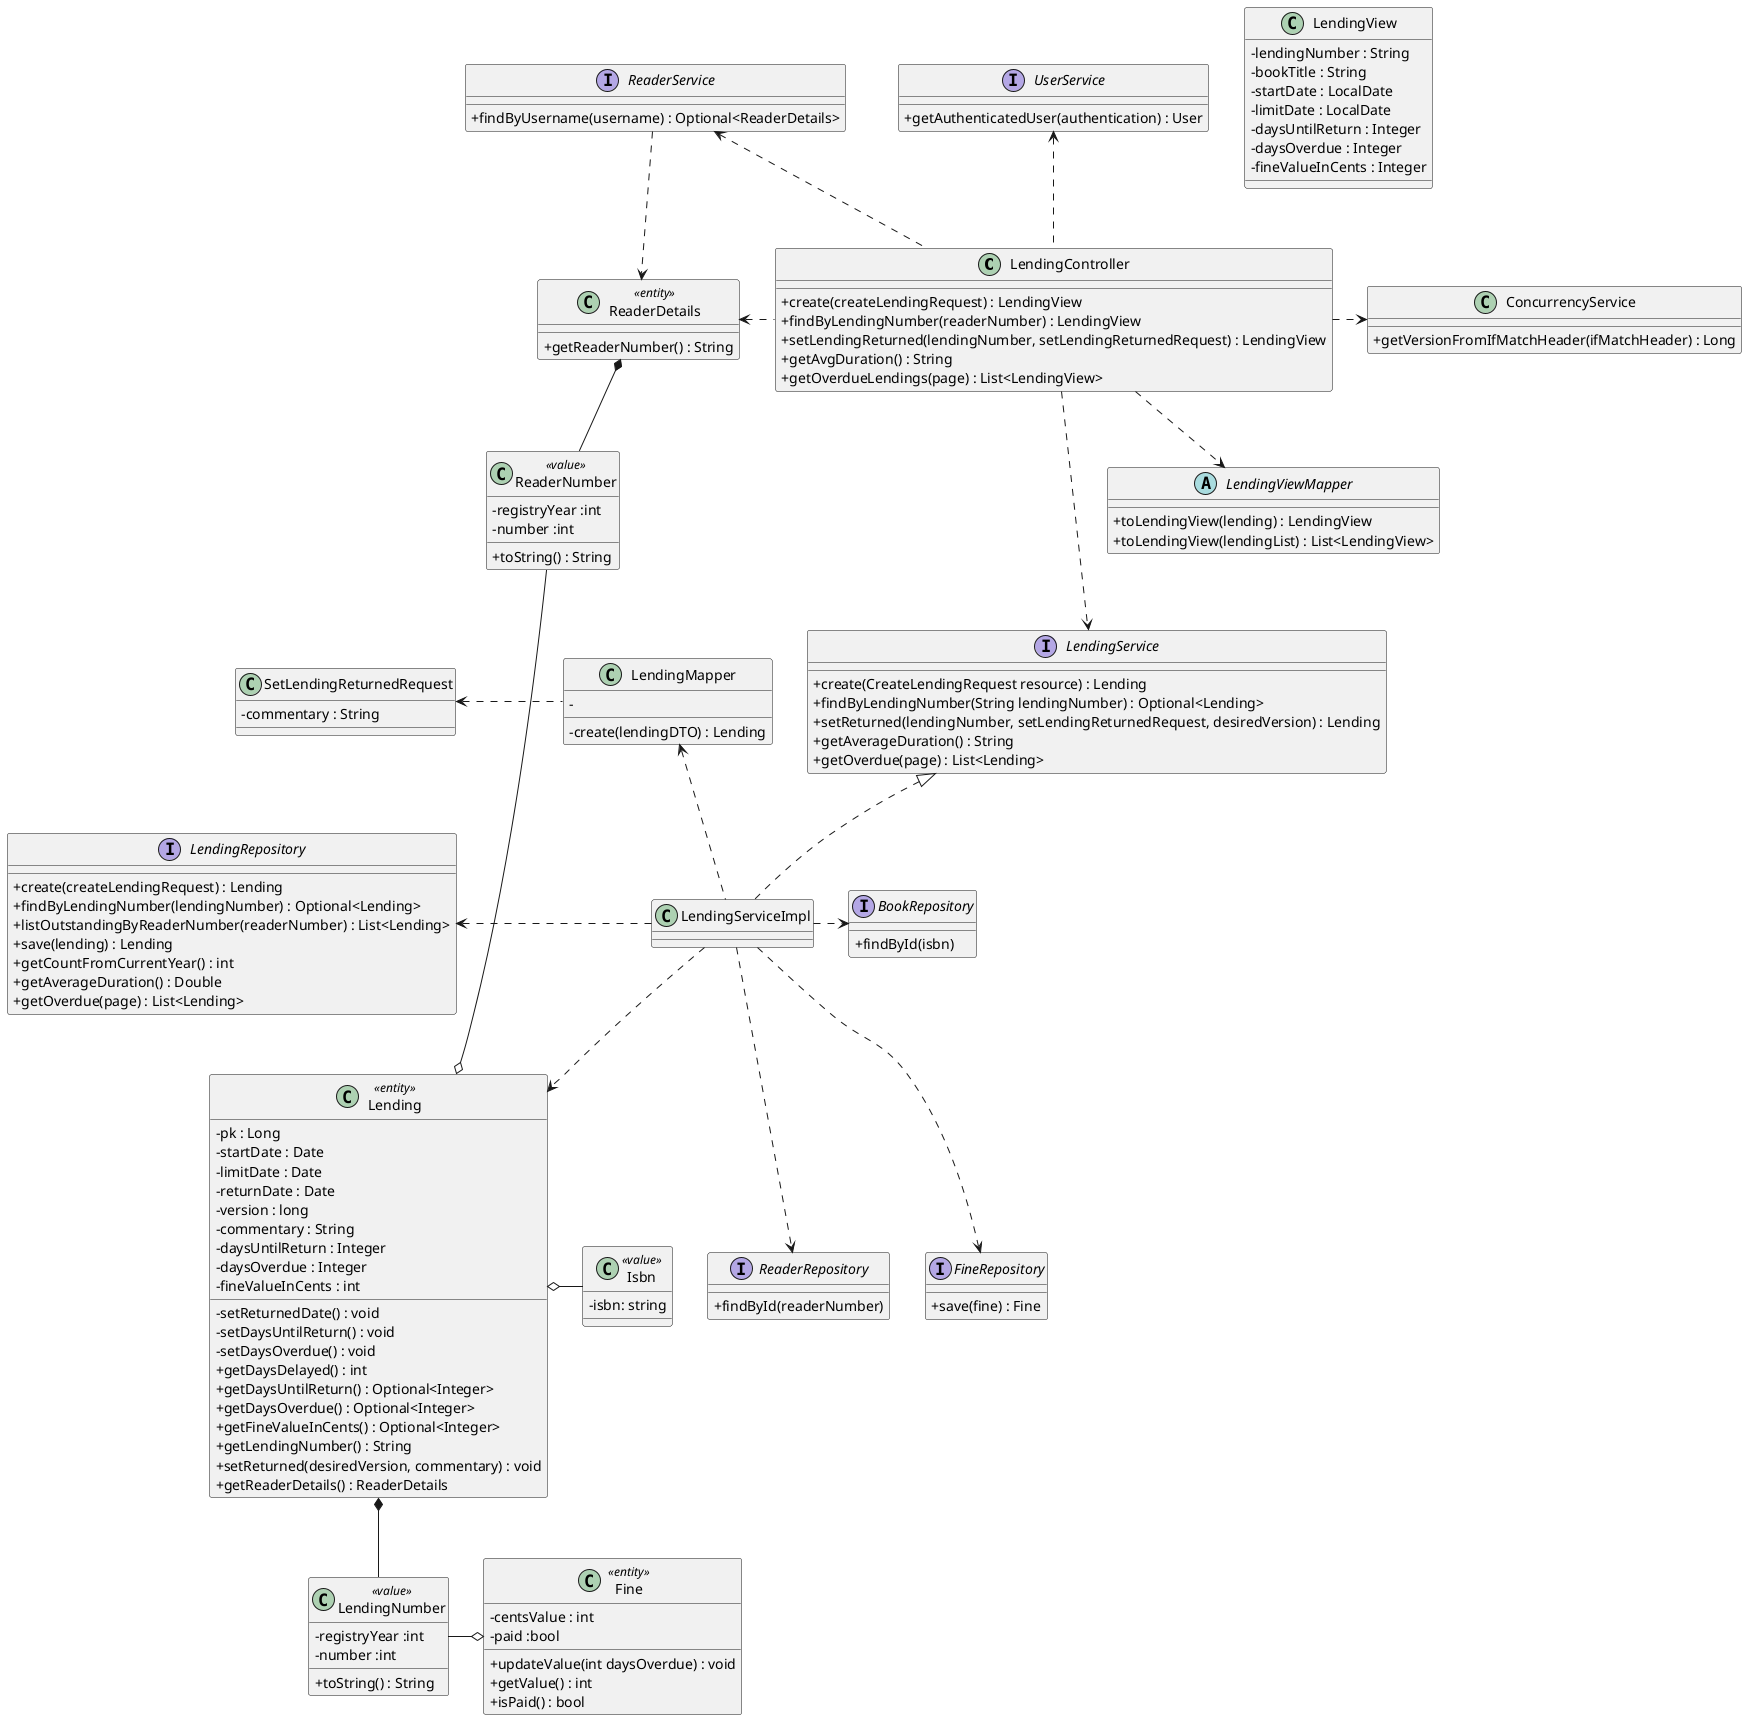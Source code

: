@startuml

'hide circle
skinparam classAttributeIconSize 0

class LendingController {
    + create(createLendingRequest) : LendingView
    + findByLendingNumber(readerNumber) : LendingView
    + setLendingReturned(lendingNumber, setLendingReturnedRequest) : LendingView
    + getAvgDuration() : String
    + getOverdueLendings(page) : List<LendingView>
}

abstract class LendingViewMapper {
    + toLendingView(lending) : LendingView
    + toLendingView(lendingList) : List<LendingView>
}

class LendingView {
    - lendingNumber : String
    - bookTitle : String
    - startDate : LocalDate
    - limitDate : LocalDate
    - daysUntilReturn : Integer
    - daysOverdue : Integer
    - fineValueInCents : Integer
}

interface LendingService {
    + create(CreateLendingRequest resource) : Lending
    + findByLendingNumber(String lendingNumber) : Optional<Lending>
    + setReturned(lendingNumber, setLendingReturnedRequest, desiredVersion) : Lending
    + getAverageDuration() : String
    + getOverdue(page) : List<Lending>
}

class LendingServiceImpl implements LendingService{
}

interface UserService {
    + getAuthenticatedUser(authentication) : User
}

interface ReaderService {
    + findByUsername(username) : Optional<ReaderDetails>
}

class ConcurrencyService {
    + getVersionFromIfMatchHeader(ifMatchHeader) : Long
}


interface LendingRepository {
    + create(createLendingRequest) : Lending
    + findByLendingNumber(lendingNumber) : Optional<Lending>
    + listOutstandingByReaderNumber(readerNumber) : List<Lending>
    + save(lending) : Lending
    + getCountFromCurrentYear() : int
    + getAverageDuration() : Double
    + getOverdue(page) : List<Lending>
}


interface ReaderRepository {
    + findById(readerNumber)
}

interface BookRepository {
    + findById(isbn)
}

interface FineRepository {
    + save(fine) : Fine
}

class Lending <<entity>>{
    - pk : Long
    - startDate : Date
    - limitDate : Date
    - returnDate : Date
    - version : long
    - commentary : String
    - daysUntilReturn : Integer
    - daysOverdue : Integer
    - fineValueInCents : int

    - setReturnedDate() : void
    - setDaysUntilReturn() : void
    - setDaysOverdue() : void
    + getDaysDelayed() : int
    + getDaysUntilReturn() : Optional<Integer>
    + getDaysOverdue() : Optional<Integer>
    + getFineValueInCents() : Optional<Integer>
    + getLendingNumber() : String
    + setReturned(desiredVersion, commentary) : void
    + getReaderDetails() : ReaderDetails
}

class LendingNumber <<value>> {
    - registryYear :int
    - number :int
    + toString() : String
}

class Isbn <<value>>{
    - isbn: string
}

class ReaderDetails <<entity>>{
    + getReaderNumber() : String
}

class ReaderNumber <<value>>{
    - registryYear :int
    - number :int
    + toString() : String
}

class Fine <<entity>>{
    - centsValue : int
    - paid :bool
    + updateValue(int daysOverdue) : void
    + getValue() : int
    + isPaid() : bool
}

class SetLendingReturnedRequest{
    - commentary : String
}

class LendingMapper{
    - create(lendingDTO) : Lending
    -

}


Lending o- Isbn
Lending o-left- ReaderNumber
Lending *-down- LendingNumber
LendingNumber -right-o Fine
ReaderDetails *- ReaderNumber

LendingController ..> LendingViewMapper
LendingController ...> LendingService
LendingController .up.> UserService
LendingController .left.> ReaderService
LendingController .> ConcurrencyService

LendingServiceImpl ..> Lending
LendingServiceImpl ..> FineRepository

ReaderService ..> ReaderDetails
LendingController .left.> ReaderDetails

LendingServiceImpl .left.> LendingRepository
LendingServiceImpl ..> ReaderRepository
LendingServiceImpl .right.> BookRepository

LendingServiceImpl .up.> LendingMapper
LendingMapper .left.> SetLendingReturnedRequest

@enduml